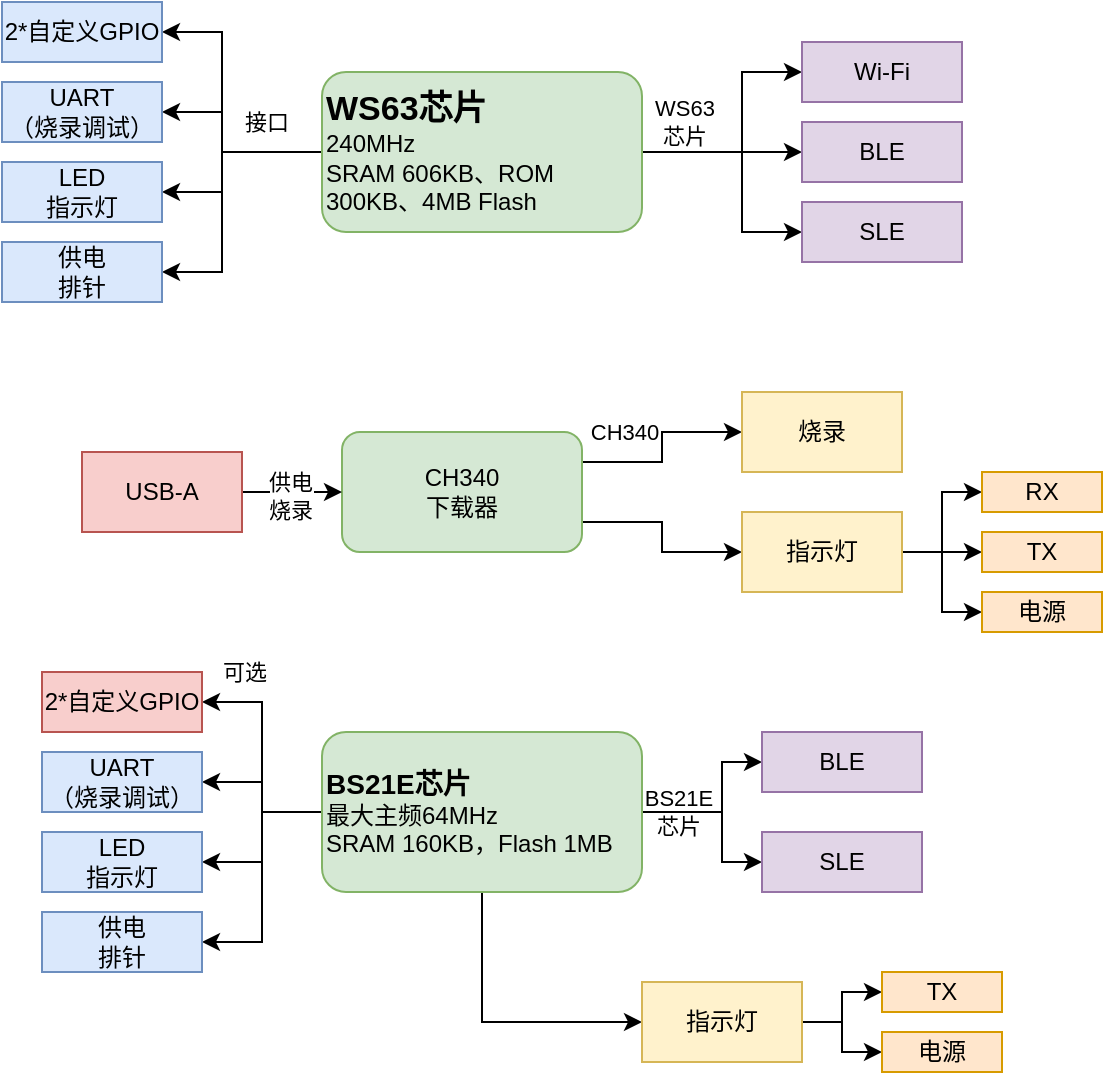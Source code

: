 <mxfile version="26.2.8">
  <diagram name="第 1 页" id="SYRPOqo05eueqqduvmRC">
    <mxGraphModel dx="790" dy="519" grid="1" gridSize="10" guides="1" tooltips="1" connect="1" arrows="1" fold="1" page="1" pageScale="1" pageWidth="827" pageHeight="1169" math="0" shadow="0">
      <root>
        <mxCell id="0" />
        <mxCell id="1" parent="0" />
        <mxCell id="tOK2UJVwWMVrl7zuKe4F-32" value="" style="group" vertex="1" connectable="0" parent="1">
          <mxGeometry x="200" y="155" width="480" height="150" as="geometry" />
        </mxCell>
        <mxCell id="tOK2UJVwWMVrl7zuKe4F-23" style="edgeStyle=orthogonalEdgeStyle;rounded=0;orthogonalLoop=1;jettySize=auto;html=1;exitX=0;exitY=0.5;exitDx=0;exitDy=0;entryX=1;entryY=0.5;entryDx=0;entryDy=0;" edge="1" parent="tOK2UJVwWMVrl7zuKe4F-32" source="tOK2UJVwWMVrl7zuKe4F-1" target="tOK2UJVwWMVrl7zuKe4F-4">
          <mxGeometry relative="1" as="geometry">
            <Array as="points">
              <mxPoint x="110" y="75" />
              <mxPoint x="110" y="15" />
            </Array>
          </mxGeometry>
        </mxCell>
        <mxCell id="tOK2UJVwWMVrl7zuKe4F-24" style="edgeStyle=orthogonalEdgeStyle;rounded=0;orthogonalLoop=1;jettySize=auto;html=1;exitX=0;exitY=0.5;exitDx=0;exitDy=0;entryX=1;entryY=0.5;entryDx=0;entryDy=0;" edge="1" parent="tOK2UJVwWMVrl7zuKe4F-32" source="tOK2UJVwWMVrl7zuKe4F-1" target="tOK2UJVwWMVrl7zuKe4F-5">
          <mxGeometry relative="1" as="geometry">
            <Array as="points">
              <mxPoint x="110" y="75" />
              <mxPoint x="110" y="55" />
            </Array>
          </mxGeometry>
        </mxCell>
        <mxCell id="tOK2UJVwWMVrl7zuKe4F-25" style="edgeStyle=orthogonalEdgeStyle;rounded=0;orthogonalLoop=1;jettySize=auto;html=1;exitX=0;exitY=0.5;exitDx=0;exitDy=0;entryX=1;entryY=0.5;entryDx=0;entryDy=0;" edge="1" parent="tOK2UJVwWMVrl7zuKe4F-32" source="tOK2UJVwWMVrl7zuKe4F-1" target="tOK2UJVwWMVrl7zuKe4F-6">
          <mxGeometry relative="1" as="geometry">
            <Array as="points">
              <mxPoint x="110" y="75" />
              <mxPoint x="110" y="95" />
            </Array>
          </mxGeometry>
        </mxCell>
        <mxCell id="tOK2UJVwWMVrl7zuKe4F-26" style="edgeStyle=orthogonalEdgeStyle;rounded=0;orthogonalLoop=1;jettySize=auto;html=1;exitX=0;exitY=0.5;exitDx=0;exitDy=0;entryX=1;entryY=0.5;entryDx=0;entryDy=0;" edge="1" parent="tOK2UJVwWMVrl7zuKe4F-32" source="tOK2UJVwWMVrl7zuKe4F-1" target="tOK2UJVwWMVrl7zuKe4F-8">
          <mxGeometry relative="1" as="geometry">
            <Array as="points">
              <mxPoint x="110" y="75" />
              <mxPoint x="110" y="135" />
            </Array>
          </mxGeometry>
        </mxCell>
        <mxCell id="tOK2UJVwWMVrl7zuKe4F-27" value="接口" style="edgeLabel;html=1;align=center;verticalAlign=middle;resizable=0;points=[];" vertex="1" connectable="0" parent="tOK2UJVwWMVrl7zuKe4F-26">
          <mxGeometry x="-0.594" y="-4" relative="1" as="geometry">
            <mxPoint y="-11" as="offset" />
          </mxGeometry>
        </mxCell>
        <mxCell id="tOK2UJVwWMVrl7zuKe4F-28" style="edgeStyle=orthogonalEdgeStyle;rounded=0;orthogonalLoop=1;jettySize=auto;html=1;exitX=1;exitY=0.5;exitDx=0;exitDy=0;entryX=0;entryY=0.5;entryDx=0;entryDy=0;" edge="1" parent="tOK2UJVwWMVrl7zuKe4F-32" source="tOK2UJVwWMVrl7zuKe4F-1" target="tOK2UJVwWMVrl7zuKe4F-9">
          <mxGeometry relative="1" as="geometry">
            <Array as="points">
              <mxPoint x="370" y="75" />
              <mxPoint x="370" y="35" />
            </Array>
          </mxGeometry>
        </mxCell>
        <mxCell id="tOK2UJVwWMVrl7zuKe4F-29" style="edgeStyle=orthogonalEdgeStyle;rounded=0;orthogonalLoop=1;jettySize=auto;html=1;exitX=1;exitY=0.5;exitDx=0;exitDy=0;entryX=0;entryY=0.5;entryDx=0;entryDy=0;" edge="1" parent="tOK2UJVwWMVrl7zuKe4F-32" source="tOK2UJVwWMVrl7zuKe4F-1" target="tOK2UJVwWMVrl7zuKe4F-10">
          <mxGeometry relative="1" as="geometry" />
        </mxCell>
        <mxCell id="tOK2UJVwWMVrl7zuKe4F-30" style="edgeStyle=orthogonalEdgeStyle;rounded=0;orthogonalLoop=1;jettySize=auto;html=1;exitX=1;exitY=0.5;exitDx=0;exitDy=0;entryX=0;entryY=0.5;entryDx=0;entryDy=0;" edge="1" parent="tOK2UJVwWMVrl7zuKe4F-32" source="tOK2UJVwWMVrl7zuKe4F-1" target="tOK2UJVwWMVrl7zuKe4F-11">
          <mxGeometry relative="1" as="geometry">
            <Array as="points">
              <mxPoint x="370" y="75" />
              <mxPoint x="370" y="115" />
            </Array>
          </mxGeometry>
        </mxCell>
        <mxCell id="tOK2UJVwWMVrl7zuKe4F-31" value="WS63&lt;div&gt;芯片&lt;/div&gt;" style="edgeLabel;html=1;align=center;verticalAlign=middle;resizable=0;points=[];" vertex="1" connectable="0" parent="tOK2UJVwWMVrl7zuKe4F-30">
          <mxGeometry x="-0.71" y="2" relative="1" as="geometry">
            <mxPoint x="3" y="-13" as="offset" />
          </mxGeometry>
        </mxCell>
        <mxCell id="tOK2UJVwWMVrl7zuKe4F-1" value="&lt;b&gt;&lt;font style=&quot;font-size: 17px;&quot;&gt;WS63芯片&lt;/font&gt;&lt;/b&gt;&lt;div&gt;240MHz&lt;/div&gt;&lt;div&gt;SRAM 606KB、ROM 300KB、4MB Flash&amp;nbsp;&lt;/div&gt;" style="rounded=1;whiteSpace=wrap;html=1;fillColor=#d5e8d4;strokeColor=#82b366;align=left;" vertex="1" parent="tOK2UJVwWMVrl7zuKe4F-32">
          <mxGeometry x="160" y="35" width="160" height="80" as="geometry" />
        </mxCell>
        <mxCell id="tOK2UJVwWMVrl7zuKe4F-4" value="2*自定义GPIO" style="rounded=0;whiteSpace=wrap;html=1;fillColor=#dae8fc;strokeColor=#6c8ebf;" vertex="1" parent="tOK2UJVwWMVrl7zuKe4F-32">
          <mxGeometry width="80" height="30" as="geometry" />
        </mxCell>
        <mxCell id="tOK2UJVwWMVrl7zuKe4F-5" value="UART&lt;br&gt;（烧录调试）" style="rounded=0;whiteSpace=wrap;html=1;fillColor=#dae8fc;strokeColor=#6c8ebf;" vertex="1" parent="tOK2UJVwWMVrl7zuKe4F-32">
          <mxGeometry y="40" width="80" height="30" as="geometry" />
        </mxCell>
        <mxCell id="tOK2UJVwWMVrl7zuKe4F-6" value="LED&lt;br&gt;指示灯" style="rounded=0;whiteSpace=wrap;html=1;fillColor=#dae8fc;strokeColor=#6c8ebf;" vertex="1" parent="tOK2UJVwWMVrl7zuKe4F-32">
          <mxGeometry y="80" width="80" height="30" as="geometry" />
        </mxCell>
        <mxCell id="tOK2UJVwWMVrl7zuKe4F-8" value="供电&lt;div&gt;排针&lt;/div&gt;" style="rounded=0;whiteSpace=wrap;html=1;fillColor=#dae8fc;strokeColor=#6c8ebf;" vertex="1" parent="tOK2UJVwWMVrl7zuKe4F-32">
          <mxGeometry y="120" width="80" height="30" as="geometry" />
        </mxCell>
        <mxCell id="tOK2UJVwWMVrl7zuKe4F-9" value="Wi-Fi" style="rounded=0;whiteSpace=wrap;html=1;fillColor=#e1d5e7;strokeColor=#9673a6;" vertex="1" parent="tOK2UJVwWMVrl7zuKe4F-32">
          <mxGeometry x="400" y="20" width="80" height="30" as="geometry" />
        </mxCell>
        <mxCell id="tOK2UJVwWMVrl7zuKe4F-10" value="BLE" style="rounded=0;whiteSpace=wrap;html=1;fillColor=#e1d5e7;strokeColor=#9673a6;" vertex="1" parent="tOK2UJVwWMVrl7zuKe4F-32">
          <mxGeometry x="400" y="60" width="80" height="30" as="geometry" />
        </mxCell>
        <mxCell id="tOK2UJVwWMVrl7zuKe4F-11" value="SLE" style="rounded=0;whiteSpace=wrap;html=1;fillColor=#e1d5e7;strokeColor=#9673a6;" vertex="1" parent="tOK2UJVwWMVrl7zuKe4F-32">
          <mxGeometry x="400" y="100" width="80" height="30" as="geometry" />
        </mxCell>
        <mxCell id="tOK2UJVwWMVrl7zuKe4F-41" style="edgeStyle=orthogonalEdgeStyle;rounded=0;orthogonalLoop=1;jettySize=auto;html=1;exitX=1;exitY=0.25;exitDx=0;exitDy=0;" edge="1" parent="1" source="tOK2UJVwWMVrl7zuKe4F-33" target="tOK2UJVwWMVrl7zuKe4F-40">
          <mxGeometry relative="1" as="geometry" />
        </mxCell>
        <mxCell id="tOK2UJVwWMVrl7zuKe4F-42" value="CH340" style="edgeLabel;html=1;align=center;verticalAlign=middle;resizable=0;points=[];" vertex="1" connectable="0" parent="tOK2UJVwWMVrl7zuKe4F-41">
          <mxGeometry x="-0.167" relative="1" as="geometry">
            <mxPoint x="-19" y="-15" as="offset" />
          </mxGeometry>
        </mxCell>
        <mxCell id="tOK2UJVwWMVrl7zuKe4F-44" style="edgeStyle=orthogonalEdgeStyle;rounded=0;orthogonalLoop=1;jettySize=auto;html=1;exitX=1;exitY=0.75;exitDx=0;exitDy=0;entryX=0;entryY=0.5;entryDx=0;entryDy=0;" edge="1" parent="1" source="tOK2UJVwWMVrl7zuKe4F-33" target="tOK2UJVwWMVrl7zuKe4F-43">
          <mxGeometry relative="1" as="geometry" />
        </mxCell>
        <mxCell id="tOK2UJVwWMVrl7zuKe4F-33" value="&lt;div&gt;CH340&lt;/div&gt;下载器" style="rounded=1;whiteSpace=wrap;html=1;fillColor=#d5e8d4;strokeColor=#82b366;" vertex="1" parent="1">
          <mxGeometry x="370" y="370" width="120" height="60" as="geometry" />
        </mxCell>
        <mxCell id="tOK2UJVwWMVrl7zuKe4F-38" style="edgeStyle=orthogonalEdgeStyle;rounded=0;orthogonalLoop=1;jettySize=auto;html=1;exitX=1;exitY=0.5;exitDx=0;exitDy=0;entryX=0;entryY=0.5;entryDx=0;entryDy=0;" edge="1" parent="1" source="tOK2UJVwWMVrl7zuKe4F-36" target="tOK2UJVwWMVrl7zuKe4F-33">
          <mxGeometry relative="1" as="geometry" />
        </mxCell>
        <mxCell id="tOK2UJVwWMVrl7zuKe4F-39" value="供电&lt;div&gt;烧录&lt;/div&gt;" style="edgeLabel;html=1;align=center;verticalAlign=middle;resizable=0;points=[];" vertex="1" connectable="0" parent="tOK2UJVwWMVrl7zuKe4F-38">
          <mxGeometry x="-0.043" y="-2" relative="1" as="geometry">
            <mxPoint as="offset" />
          </mxGeometry>
        </mxCell>
        <mxCell id="tOK2UJVwWMVrl7zuKe4F-36" value="USB-A" style="rounded=0;whiteSpace=wrap;html=1;fillColor=#f8cecc;strokeColor=#b85450;" vertex="1" parent="1">
          <mxGeometry x="240" y="380" width="80" height="40" as="geometry" />
        </mxCell>
        <mxCell id="tOK2UJVwWMVrl7zuKe4F-40" value="烧录" style="whiteSpace=wrap;html=1;fillColor=#fff2cc;strokeColor=#d6b656;" vertex="1" parent="1">
          <mxGeometry x="570" y="350" width="80" height="40" as="geometry" />
        </mxCell>
        <mxCell id="tOK2UJVwWMVrl7zuKe4F-46" value="" style="edgeStyle=orthogonalEdgeStyle;rounded=0;orthogonalLoop=1;jettySize=auto;html=1;" edge="1" parent="1" source="tOK2UJVwWMVrl7zuKe4F-43" target="tOK2UJVwWMVrl7zuKe4F-45">
          <mxGeometry relative="1" as="geometry" />
        </mxCell>
        <mxCell id="tOK2UJVwWMVrl7zuKe4F-51" style="edgeStyle=orthogonalEdgeStyle;rounded=0;orthogonalLoop=1;jettySize=auto;html=1;exitX=1;exitY=0.5;exitDx=0;exitDy=0;entryX=0;entryY=0.5;entryDx=0;entryDy=0;" edge="1" parent="1" source="tOK2UJVwWMVrl7zuKe4F-43" target="tOK2UJVwWMVrl7zuKe4F-47">
          <mxGeometry relative="1" as="geometry" />
        </mxCell>
        <mxCell id="tOK2UJVwWMVrl7zuKe4F-52" style="edgeStyle=orthogonalEdgeStyle;rounded=0;orthogonalLoop=1;jettySize=auto;html=1;exitX=1;exitY=0.5;exitDx=0;exitDy=0;entryX=0;entryY=0.5;entryDx=0;entryDy=0;" edge="1" parent="1" source="tOK2UJVwWMVrl7zuKe4F-43" target="tOK2UJVwWMVrl7zuKe4F-49">
          <mxGeometry relative="1" as="geometry" />
        </mxCell>
        <mxCell id="tOK2UJVwWMVrl7zuKe4F-43" value="指示灯" style="rounded=0;whiteSpace=wrap;html=1;fillColor=#fff2cc;strokeColor=#d6b656;" vertex="1" parent="1">
          <mxGeometry x="570" y="410" width="80" height="40" as="geometry" />
        </mxCell>
        <mxCell id="tOK2UJVwWMVrl7zuKe4F-45" value="RX" style="whiteSpace=wrap;html=1;rounded=0;fillColor=#ffe6cc;strokeColor=#d79b00;" vertex="1" parent="1">
          <mxGeometry x="690" y="390" width="60" height="20" as="geometry" />
        </mxCell>
        <mxCell id="tOK2UJVwWMVrl7zuKe4F-47" value="TX" style="whiteSpace=wrap;html=1;rounded=0;fillColor=#ffe6cc;strokeColor=#d79b00;" vertex="1" parent="1">
          <mxGeometry x="690" y="420" width="60" height="20" as="geometry" />
        </mxCell>
        <mxCell id="tOK2UJVwWMVrl7zuKe4F-49" value="电源" style="whiteSpace=wrap;html=1;rounded=0;fillColor=#ffe6cc;strokeColor=#d79b00;" vertex="1" parent="1">
          <mxGeometry x="690" y="450" width="60" height="20" as="geometry" />
        </mxCell>
        <mxCell id="tOK2UJVwWMVrl7zuKe4F-56" style="edgeStyle=orthogonalEdgeStyle;rounded=0;orthogonalLoop=1;jettySize=auto;html=1;exitX=1;exitY=0.5;exitDx=0;exitDy=0;entryX=0;entryY=0.5;entryDx=0;entryDy=0;" edge="1" parent="1" source="tOK2UJVwWMVrl7zuKe4F-53" target="tOK2UJVwWMVrl7zuKe4F-54">
          <mxGeometry relative="1" as="geometry">
            <Array as="points">
              <mxPoint x="560" y="560" />
              <mxPoint x="560" y="535" />
            </Array>
          </mxGeometry>
        </mxCell>
        <mxCell id="tOK2UJVwWMVrl7zuKe4F-58" value="BS21E&lt;div&gt;芯片&lt;/div&gt;" style="edgeLabel;html=1;align=center;verticalAlign=middle;resizable=0;points=[];" vertex="1" connectable="0" parent="tOK2UJVwWMVrl7zuKe4F-56">
          <mxGeometry x="-0.578" y="7" relative="1" as="geometry">
            <mxPoint y="7" as="offset" />
          </mxGeometry>
        </mxCell>
        <mxCell id="tOK2UJVwWMVrl7zuKe4F-57" style="edgeStyle=orthogonalEdgeStyle;rounded=0;orthogonalLoop=1;jettySize=auto;html=1;exitX=1;exitY=0.5;exitDx=0;exitDy=0;entryX=0;entryY=0.5;entryDx=0;entryDy=0;" edge="1" parent="1" source="tOK2UJVwWMVrl7zuKe4F-53" target="tOK2UJVwWMVrl7zuKe4F-55">
          <mxGeometry relative="1" as="geometry">
            <Array as="points">
              <mxPoint x="560" y="560" />
              <mxPoint x="560" y="585" />
            </Array>
          </mxGeometry>
        </mxCell>
        <mxCell id="tOK2UJVwWMVrl7zuKe4F-66" style="edgeStyle=orthogonalEdgeStyle;rounded=0;orthogonalLoop=1;jettySize=auto;html=1;exitX=0.5;exitY=1;exitDx=0;exitDy=0;entryX=0;entryY=0.5;entryDx=0;entryDy=0;" edge="1" parent="1" source="tOK2UJVwWMVrl7zuKe4F-53" target="tOK2UJVwWMVrl7zuKe4F-62">
          <mxGeometry relative="1" as="geometry" />
        </mxCell>
        <mxCell id="tOK2UJVwWMVrl7zuKe4F-71" style="edgeStyle=orthogonalEdgeStyle;rounded=0;orthogonalLoop=1;jettySize=auto;html=1;exitX=0;exitY=0.5;exitDx=0;exitDy=0;entryX=1;entryY=0.5;entryDx=0;entryDy=0;" edge="1" parent="1" source="tOK2UJVwWMVrl7zuKe4F-53" target="tOK2UJVwWMVrl7zuKe4F-67">
          <mxGeometry relative="1" as="geometry" />
        </mxCell>
        <mxCell id="tOK2UJVwWMVrl7zuKe4F-75" value="可选" style="edgeLabel;html=1;align=center;verticalAlign=middle;resizable=0;points=[];" vertex="1" connectable="0" parent="tOK2UJVwWMVrl7zuKe4F-71">
          <mxGeometry x="0.746" y="1" relative="1" as="geometry">
            <mxPoint x="6" y="-16" as="offset" />
          </mxGeometry>
        </mxCell>
        <mxCell id="tOK2UJVwWMVrl7zuKe4F-72" style="edgeStyle=orthogonalEdgeStyle;rounded=0;orthogonalLoop=1;jettySize=auto;html=1;exitX=0;exitY=0.5;exitDx=0;exitDy=0;entryX=1;entryY=0.5;entryDx=0;entryDy=0;" edge="1" parent="1" source="tOK2UJVwWMVrl7zuKe4F-53" target="tOK2UJVwWMVrl7zuKe4F-68">
          <mxGeometry relative="1" as="geometry" />
        </mxCell>
        <mxCell id="tOK2UJVwWMVrl7zuKe4F-73" style="edgeStyle=orthogonalEdgeStyle;rounded=0;orthogonalLoop=1;jettySize=auto;html=1;exitX=0;exitY=0.5;exitDx=0;exitDy=0;entryX=1;entryY=0.5;entryDx=0;entryDy=0;" edge="1" parent="1" source="tOK2UJVwWMVrl7zuKe4F-53" target="tOK2UJVwWMVrl7zuKe4F-69">
          <mxGeometry relative="1" as="geometry" />
        </mxCell>
        <mxCell id="tOK2UJVwWMVrl7zuKe4F-74" style="edgeStyle=orthogonalEdgeStyle;rounded=0;orthogonalLoop=1;jettySize=auto;html=1;exitX=0;exitY=0.5;exitDx=0;exitDy=0;entryX=1;entryY=0.5;entryDx=0;entryDy=0;" edge="1" parent="1" source="tOK2UJVwWMVrl7zuKe4F-53" target="tOK2UJVwWMVrl7zuKe4F-70">
          <mxGeometry relative="1" as="geometry" />
        </mxCell>
        <mxCell id="tOK2UJVwWMVrl7zuKe4F-53" value="&lt;div&gt;&lt;b&gt;&lt;font style=&quot;font-size: 14px;&quot;&gt;BS21E芯片&lt;/font&gt;&lt;/b&gt;&lt;/div&gt;&lt;div&gt;&lt;div&gt;最大主频64MHz&lt;/div&gt;&lt;div&gt;SRAM 160KB，Flash 1MB&lt;/div&gt;&lt;/div&gt;" style="rounded=1;whiteSpace=wrap;html=1;fillColor=#d5e8d4;strokeColor=#82b366;align=left;" vertex="1" parent="1">
          <mxGeometry x="360" y="520" width="160" height="80" as="geometry" />
        </mxCell>
        <mxCell id="tOK2UJVwWMVrl7zuKe4F-54" value="BLE" style="rounded=0;whiteSpace=wrap;html=1;fillColor=#e1d5e7;strokeColor=#9673a6;" vertex="1" parent="1">
          <mxGeometry x="580" y="520" width="80" height="30" as="geometry" />
        </mxCell>
        <mxCell id="tOK2UJVwWMVrl7zuKe4F-55" value="SLE" style="rounded=0;whiteSpace=wrap;html=1;fillColor=#e1d5e7;strokeColor=#9673a6;" vertex="1" parent="1">
          <mxGeometry x="580" y="570" width="80" height="30" as="geometry" />
        </mxCell>
        <mxCell id="tOK2UJVwWMVrl7zuKe4F-60" style="edgeStyle=orthogonalEdgeStyle;rounded=0;orthogonalLoop=1;jettySize=auto;html=1;exitX=1;exitY=0.5;exitDx=0;exitDy=0;entryX=0;entryY=0.5;entryDx=0;entryDy=0;" edge="1" parent="1" source="tOK2UJVwWMVrl7zuKe4F-62" target="tOK2UJVwWMVrl7zuKe4F-64">
          <mxGeometry relative="1" as="geometry" />
        </mxCell>
        <mxCell id="tOK2UJVwWMVrl7zuKe4F-61" style="edgeStyle=orthogonalEdgeStyle;rounded=0;orthogonalLoop=1;jettySize=auto;html=1;exitX=1;exitY=0.5;exitDx=0;exitDy=0;entryX=0;entryY=0.5;entryDx=0;entryDy=0;" edge="1" parent="1" source="tOK2UJVwWMVrl7zuKe4F-62" target="tOK2UJVwWMVrl7zuKe4F-65">
          <mxGeometry relative="1" as="geometry" />
        </mxCell>
        <mxCell id="tOK2UJVwWMVrl7zuKe4F-62" value="指示灯" style="rounded=0;whiteSpace=wrap;html=1;fillColor=#fff2cc;strokeColor=#d6b656;" vertex="1" parent="1">
          <mxGeometry x="520" y="645" width="80" height="40" as="geometry" />
        </mxCell>
        <mxCell id="tOK2UJVwWMVrl7zuKe4F-64" value="TX" style="whiteSpace=wrap;html=1;rounded=0;fillColor=#ffe6cc;strokeColor=#d79b00;" vertex="1" parent="1">
          <mxGeometry x="640" y="640" width="60" height="20" as="geometry" />
        </mxCell>
        <mxCell id="tOK2UJVwWMVrl7zuKe4F-65" value="电源" style="whiteSpace=wrap;html=1;rounded=0;fillColor=#ffe6cc;strokeColor=#d79b00;" vertex="1" parent="1">
          <mxGeometry x="640" y="670" width="60" height="20" as="geometry" />
        </mxCell>
        <mxCell id="tOK2UJVwWMVrl7zuKe4F-67" value="2*自定义GPIO" style="rounded=0;whiteSpace=wrap;html=1;fillColor=#f8cecc;strokeColor=#b85450;" vertex="1" parent="1">
          <mxGeometry x="220" y="490" width="80" height="30" as="geometry" />
        </mxCell>
        <mxCell id="tOK2UJVwWMVrl7zuKe4F-68" value="UART&lt;br&gt;（烧录调试）" style="rounded=0;whiteSpace=wrap;html=1;fillColor=#dae8fc;strokeColor=#6c8ebf;" vertex="1" parent="1">
          <mxGeometry x="220" y="530" width="80" height="30" as="geometry" />
        </mxCell>
        <mxCell id="tOK2UJVwWMVrl7zuKe4F-69" value="LED&lt;br&gt;指示灯" style="rounded=0;whiteSpace=wrap;html=1;fillColor=#dae8fc;strokeColor=#6c8ebf;" vertex="1" parent="1">
          <mxGeometry x="220" y="570" width="80" height="30" as="geometry" />
        </mxCell>
        <mxCell id="tOK2UJVwWMVrl7zuKe4F-70" value="供电&lt;div&gt;排针&lt;/div&gt;" style="rounded=0;whiteSpace=wrap;html=1;fillColor=#dae8fc;strokeColor=#6c8ebf;" vertex="1" parent="1">
          <mxGeometry x="220" y="610" width="80" height="30" as="geometry" />
        </mxCell>
      </root>
    </mxGraphModel>
  </diagram>
</mxfile>
